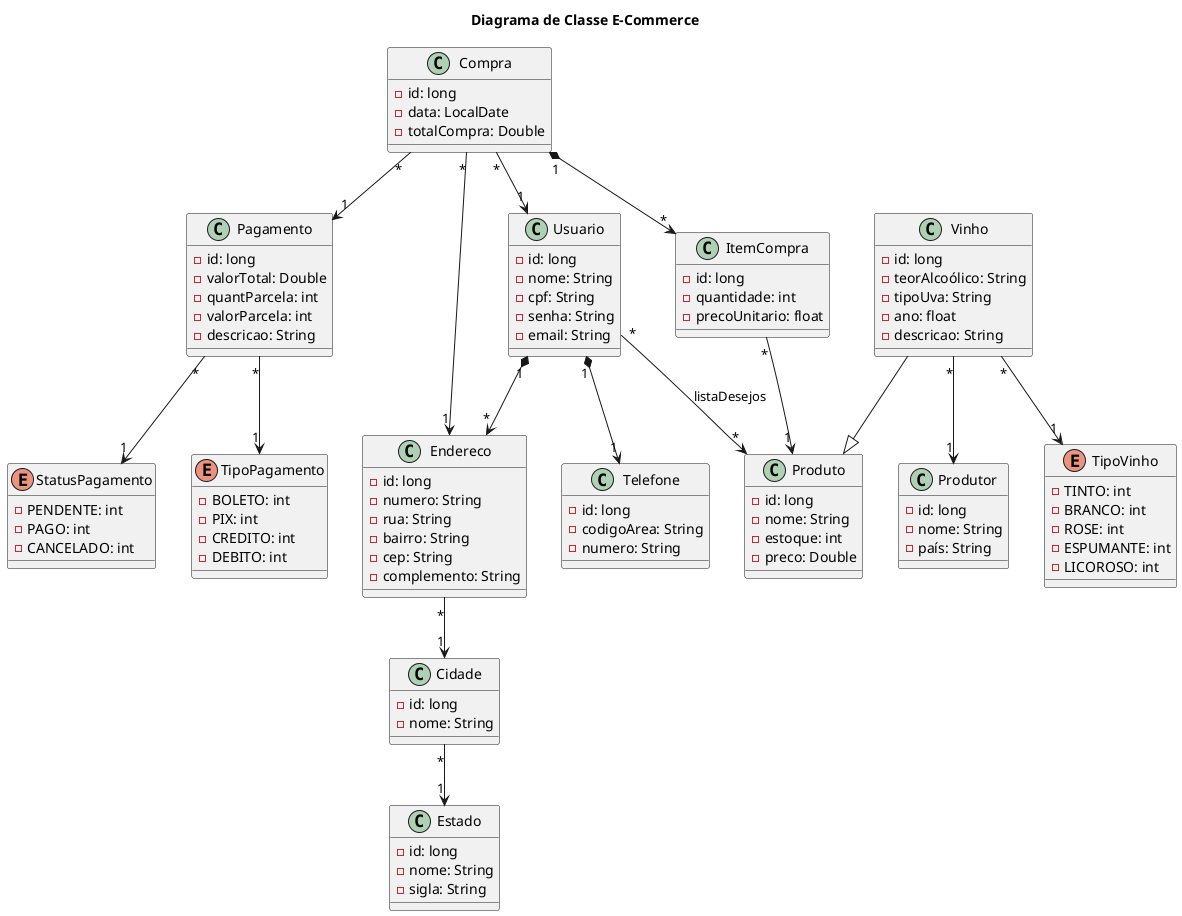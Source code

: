 @startuml ecommerc
title Diagrama de Classe E-Commerce
Class Compra{
    - id: long
    - data: LocalDate
    - totalCompra: Double
}

Class Pagamento{
    - id: long
    - valorTotal: Double
    - quantParcela: int
    - valorParcela: int
    - descricao: String
}

enum StatusPagamento{
    - PENDENTE: int
    - PAGO: int
    - CANCELADO: int
}

Class Endereco{
    - id: long
    - numero: String
    - rua: String
    - bairro: String
    - cep: String
    - complemento: String
}

Class Cidade{
    - id: long
    - nome: String
}

Class Estado{
    - id: long
    - nome: String
    - sigla: String
}

Class Usuario{
    - id: long
    - nome: String
    - cpf: String
    - senha: String
    - email: String
}

Class Produto{
    - id: long
    - nome: String
    - estoque: int
    - preco: Double
}
Class Vinho{
    - id: long
    - teorAlcoólico: String
    - tipoUva: String
    - ano: float
    - descricao: String
}

Class Produtor{
    - id: long
    - nome: String
    - país: String
}

enum TipoVinho{
    - TINTO: int
    - BRANCO: int
    - ROSE: int
    - ESPUMANTE: int
    - LICOROSO: int
}

enum TipoPagamento{
    - BOLETO: int
    - PIX: int
    - CREDITO: int
    - DEBITO: int
}

Class ItemCompra{
    - id: long
    - quantidade: int
    - precoUnitario: float
}

Class Telefone{
    - id: long
    - codigoArea: String
    - numero: String
}


Compra "*"  --> "1" Endereco
Compra "*" --> "1" Pagamento
Compra  "*" --> "1" Usuario
Compra "1"  *--> "*" ItemCompra
ItemCompra "*" --> "1" Produto

Endereco "*"  --> "1" Cidade
Cidade "*"  --> "1" Estado

Usuario "1"  *--> "*" Endereco
Usuario "1" *--> "1" Telefone
Usuario "*" --> "*" Produto: listaDesejos

Vinho --|> Produto
Vinho "*" --> "1" Produtor
Vinho "*" --> "1" TipoVinho

Pagamento "*" --> "1" StatusPagamento
Pagamento "*" --> "1" TipoPagamento


@enduml